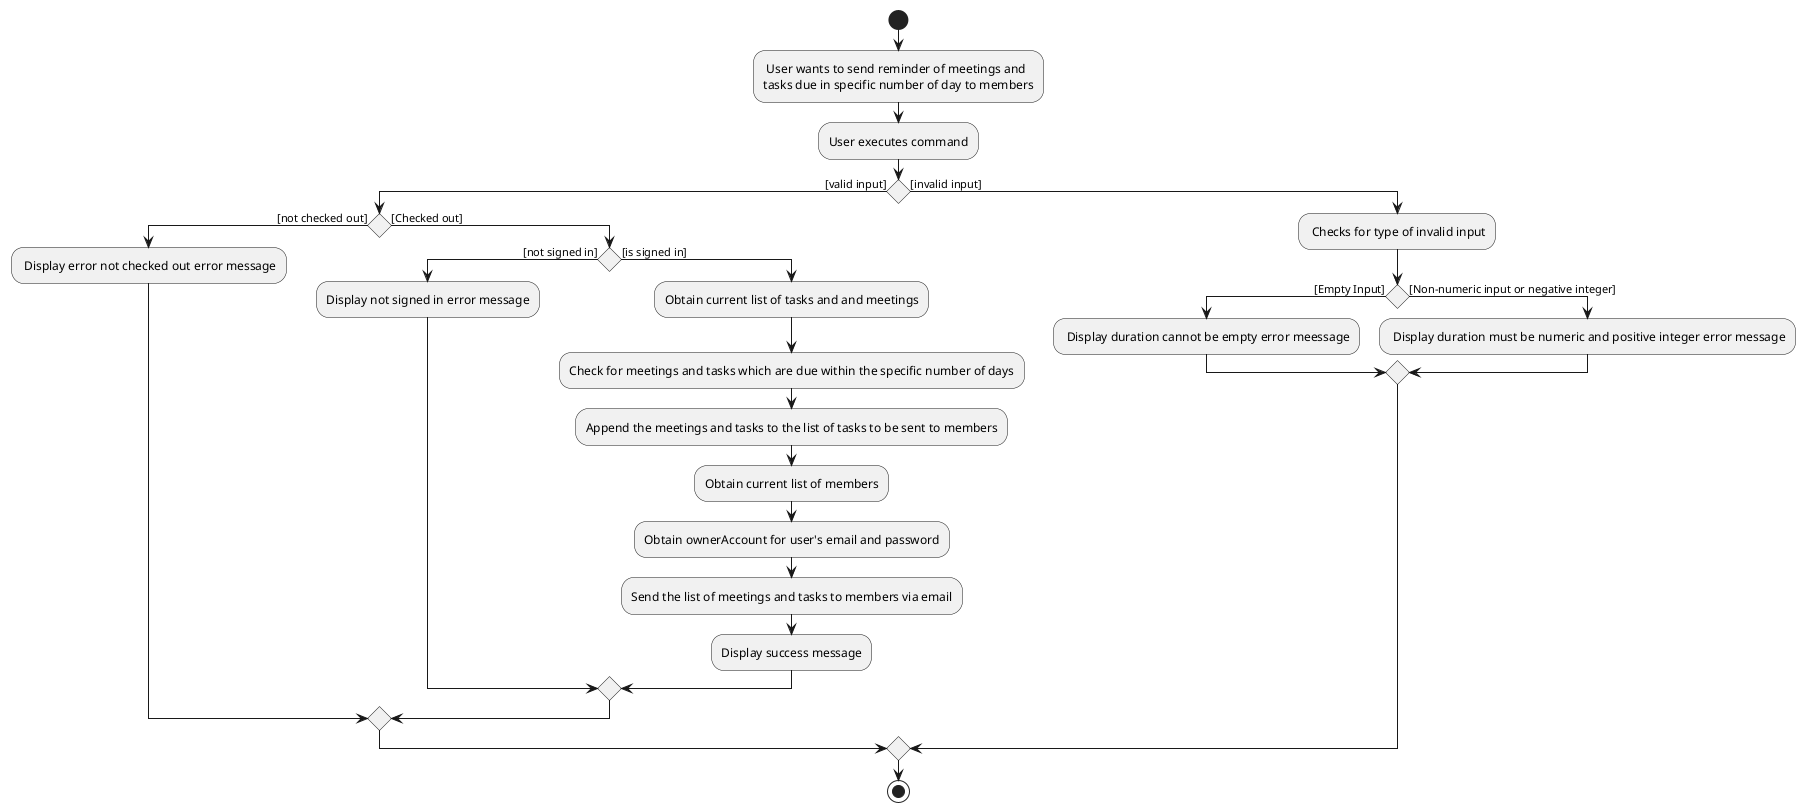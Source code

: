 @startuml
start
: User wants to send reminder of meetings and
tasks due in specific number of day to members;
:User executes command;

if () then ([valid input])

if () then ([not checked out])
: Display error not checked out error message;

else ([Checked out])
if () then ([not signed in])
:Display not signed in error message;
else ([is signed in])
:Obtain current list of tasks and and meetings;
:Check for meetings and tasks which are due within the specific number of days;
:Append the meetings and tasks to the list of tasks to be sent to members;
:Obtain current list of members;
:Obtain ownerAccount for user's email and password;
:Send the list of meetings and tasks to members via email;
:Display success message;
endif
endif

else ([invalid input])
: Checks for type of invalid input;
if () then ([Empty Input])
: Display duration cannot be empty error meessage;
else ([Non-numeric input or negative integer])
: Display duration must be numeric and positive integer error message;
endif
endif
stop
@enduml
